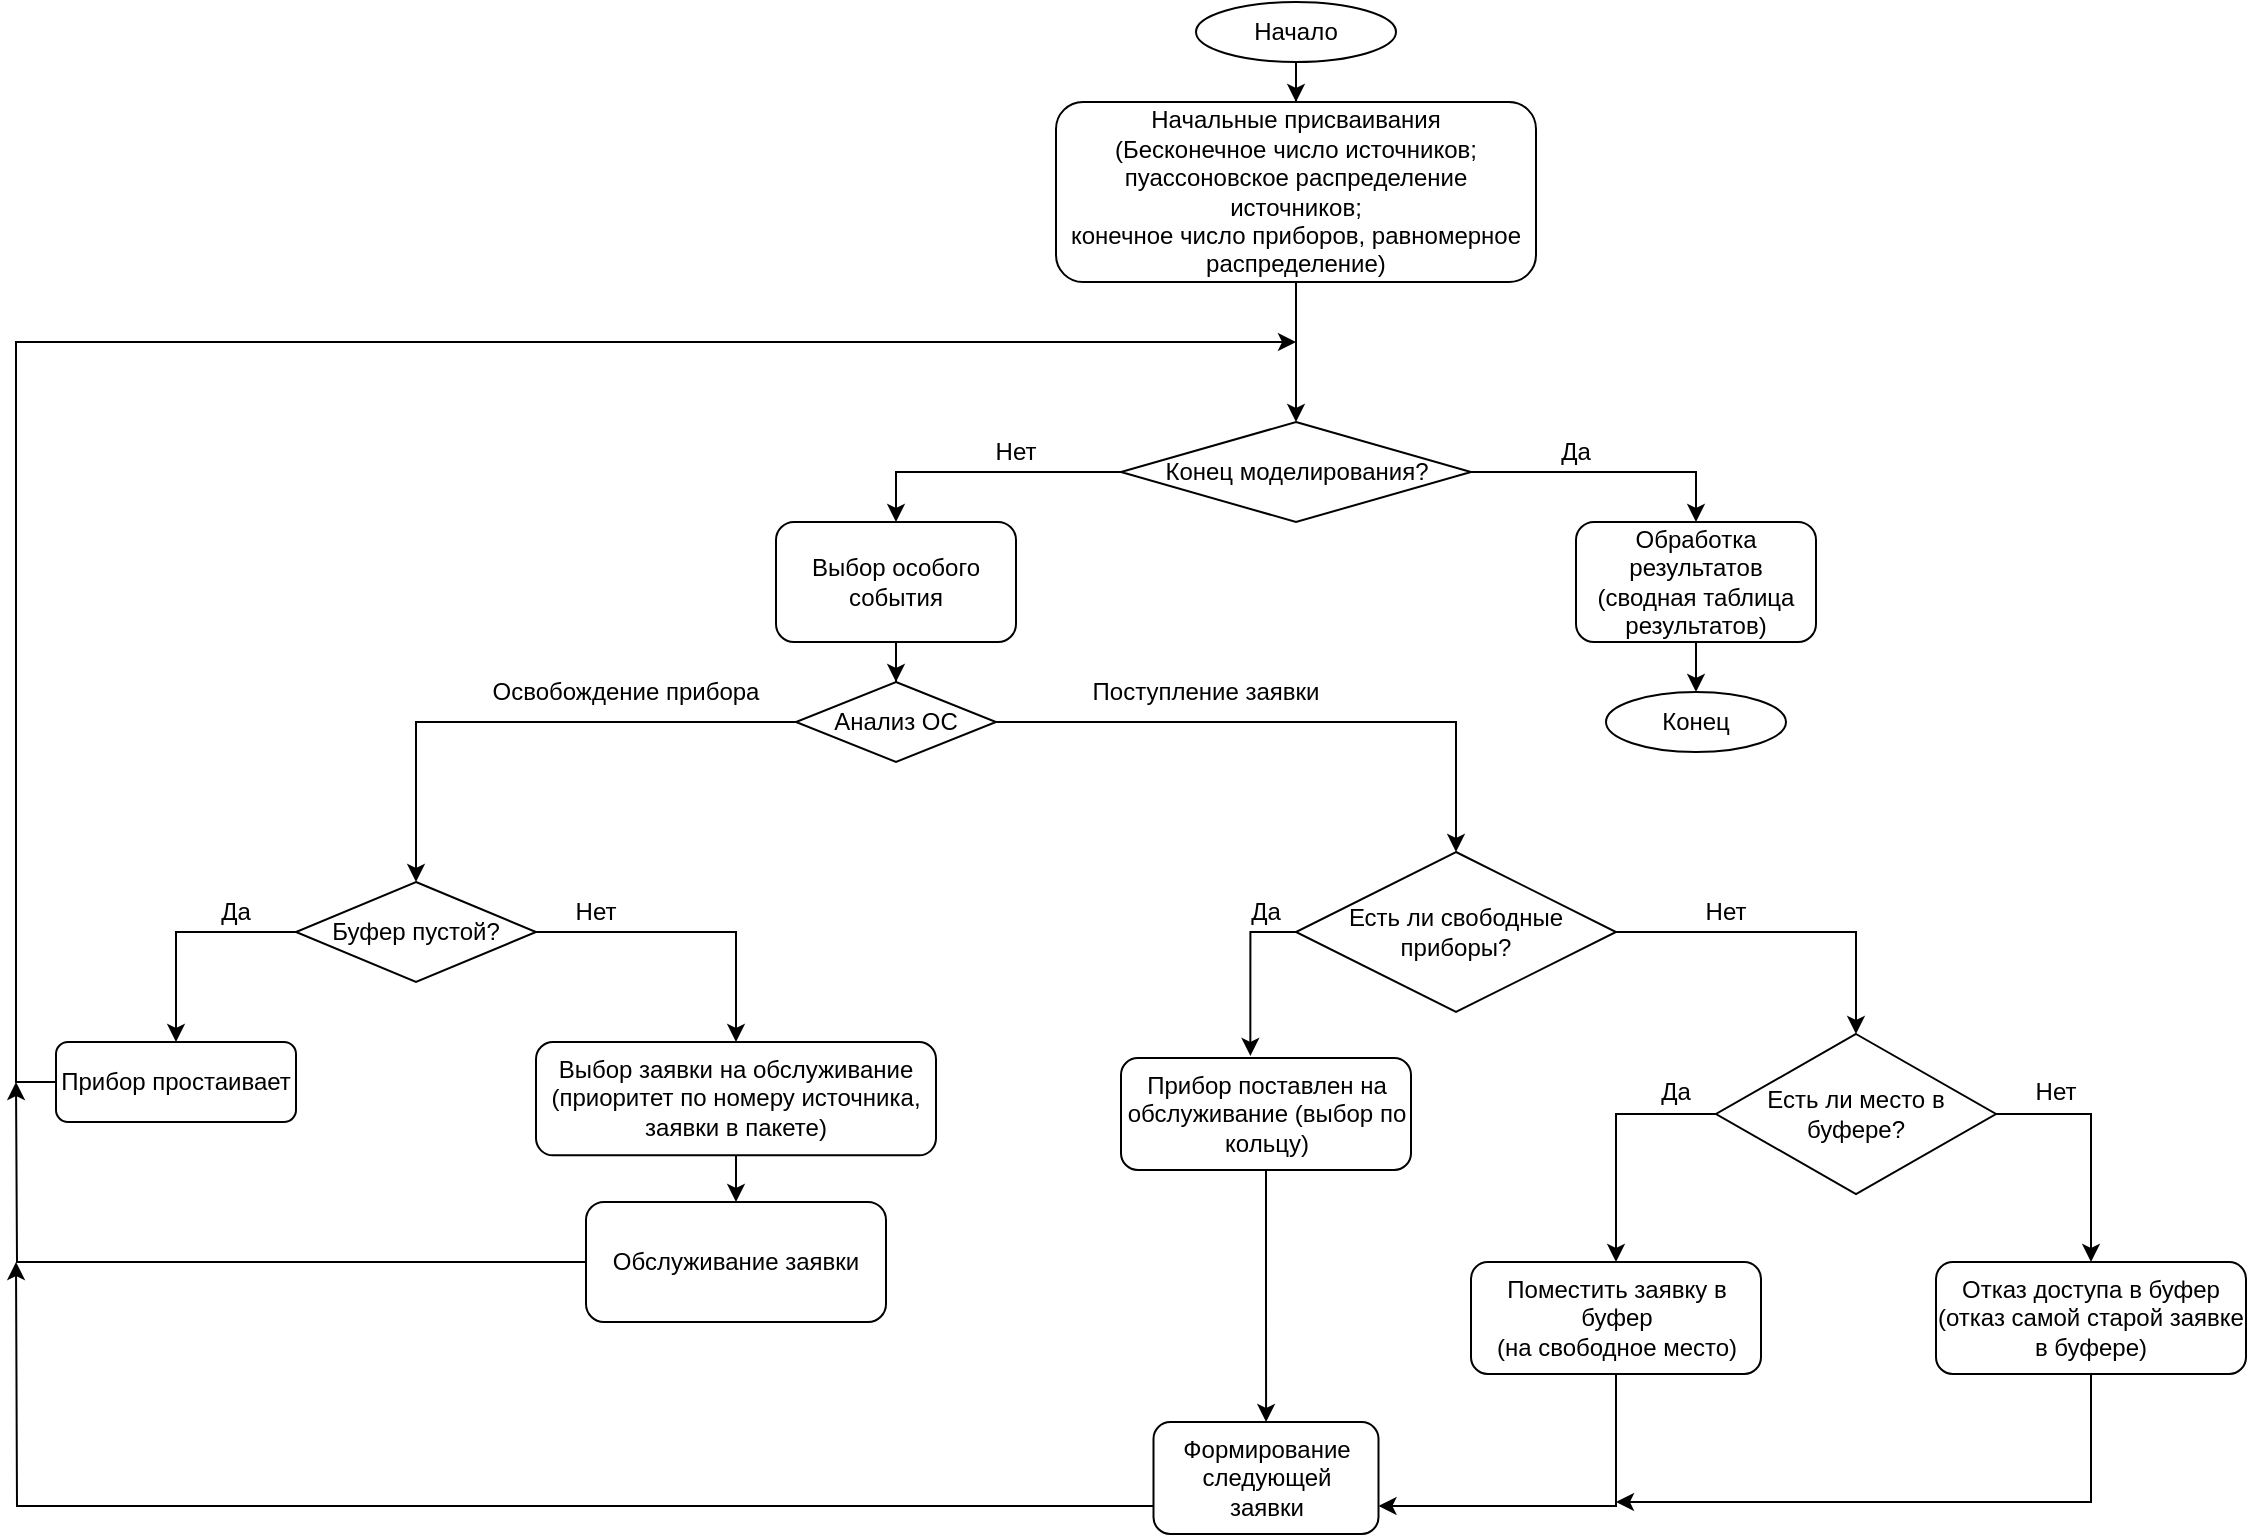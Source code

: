 <mxfile version="28.2.5">
  <diagram id="C5RBs43oDa-KdzZeNtuy" name="Page-1">
    <mxGraphModel dx="2356" dy="880" grid="1" gridSize="10" guides="1" tooltips="1" connect="1" arrows="1" fold="1" page="1" pageScale="1" pageWidth="827" pageHeight="1169" math="0" shadow="0">
      <root>
        <mxCell id="WIyWlLk6GJQsqaUBKTNV-0" />
        <mxCell id="WIyWlLk6GJQsqaUBKTNV-1" parent="WIyWlLk6GJQsqaUBKTNV-0" />
        <mxCell id="HNIqWApR9st45E-Bi-Do-2" value="" style="edgeStyle=orthogonalEdgeStyle;rounded=0;orthogonalLoop=1;jettySize=auto;html=1;" edge="1" parent="WIyWlLk6GJQsqaUBKTNV-1" source="HNIqWApR9st45E-Bi-Do-0" target="HNIqWApR9st45E-Bi-Do-1">
          <mxGeometry relative="1" as="geometry" />
        </mxCell>
        <mxCell id="HNIqWApR9st45E-Bi-Do-0" value="Начало" style="ellipse;whiteSpace=wrap;html=1;" vertex="1" parent="WIyWlLk6GJQsqaUBKTNV-1">
          <mxGeometry x="350" width="100" height="30" as="geometry" />
        </mxCell>
        <mxCell id="HNIqWApR9st45E-Bi-Do-4" value="" style="edgeStyle=orthogonalEdgeStyle;rounded=0;orthogonalLoop=1;jettySize=auto;html=1;" edge="1" parent="WIyWlLk6GJQsqaUBKTNV-1" source="HNIqWApR9st45E-Bi-Do-1" target="HNIqWApR9st45E-Bi-Do-3">
          <mxGeometry relative="1" as="geometry" />
        </mxCell>
        <mxCell id="HNIqWApR9st45E-Bi-Do-1" value="Начальные присваивания&lt;div&gt;(Бесконечное число источников;&lt;/div&gt;&lt;div&gt;пуассоновское распределение источников;&lt;/div&gt;&lt;div&gt;конечное число приборов, равномерное распределение)&lt;/div&gt;" style="rounded=1;whiteSpace=wrap;html=1;" vertex="1" parent="WIyWlLk6GJQsqaUBKTNV-1">
          <mxGeometry x="280" y="50" width="240" height="90" as="geometry" />
        </mxCell>
        <mxCell id="HNIqWApR9st45E-Bi-Do-6" style="edgeStyle=orthogonalEdgeStyle;rounded=0;orthogonalLoop=1;jettySize=auto;html=1;exitX=1;exitY=0.5;exitDx=0;exitDy=0;entryX=0.5;entryY=0;entryDx=0;entryDy=0;" edge="1" parent="WIyWlLk6GJQsqaUBKTNV-1" source="HNIqWApR9st45E-Bi-Do-3" target="HNIqWApR9st45E-Bi-Do-5">
          <mxGeometry relative="1" as="geometry">
            <mxPoint x="680" y="235" as="targetPoint" />
          </mxGeometry>
        </mxCell>
        <mxCell id="HNIqWApR9st45E-Bi-Do-3" value="Конец моделирования?" style="rhombus;whiteSpace=wrap;html=1;" vertex="1" parent="WIyWlLk6GJQsqaUBKTNV-1">
          <mxGeometry x="312.5" y="210" width="175" height="50" as="geometry" />
        </mxCell>
        <mxCell id="HNIqWApR9st45E-Bi-Do-12" value="" style="edgeStyle=orthogonalEdgeStyle;rounded=0;orthogonalLoop=1;jettySize=auto;html=1;" edge="1" parent="WIyWlLk6GJQsqaUBKTNV-1" source="HNIqWApR9st45E-Bi-Do-5" target="HNIqWApR9st45E-Bi-Do-10">
          <mxGeometry relative="1" as="geometry" />
        </mxCell>
        <mxCell id="HNIqWApR9st45E-Bi-Do-5" value="Обработка результатов&lt;div&gt;(сводная таблица результатов)&lt;/div&gt;" style="rounded=1;whiteSpace=wrap;html=1;" vertex="1" parent="WIyWlLk6GJQsqaUBKTNV-1">
          <mxGeometry x="540" y="260" width="120" height="60" as="geometry" />
        </mxCell>
        <mxCell id="HNIqWApR9st45E-Bi-Do-9" value="Да" style="text;html=1;align=center;verticalAlign=middle;whiteSpace=wrap;rounded=0;" vertex="1" parent="WIyWlLk6GJQsqaUBKTNV-1">
          <mxGeometry x="510" y="210" width="60" height="30" as="geometry" />
        </mxCell>
        <mxCell id="HNIqWApR9st45E-Bi-Do-10" value="Конец" style="ellipse;whiteSpace=wrap;html=1;" vertex="1" parent="WIyWlLk6GJQsqaUBKTNV-1">
          <mxGeometry x="555" y="345" width="90" height="30" as="geometry" />
        </mxCell>
        <mxCell id="HNIqWApR9st45E-Bi-Do-22" value="" style="edgeStyle=orthogonalEdgeStyle;rounded=0;orthogonalLoop=1;jettySize=auto;html=1;" edge="1" parent="WIyWlLk6GJQsqaUBKTNV-1" source="HNIqWApR9st45E-Bi-Do-13" target="HNIqWApR9st45E-Bi-Do-21">
          <mxGeometry relative="1" as="geometry" />
        </mxCell>
        <mxCell id="HNIqWApR9st45E-Bi-Do-13" value="Выбор особого события" style="rounded=1;whiteSpace=wrap;html=1;" vertex="1" parent="WIyWlLk6GJQsqaUBKTNV-1">
          <mxGeometry x="140" y="260" width="120" height="60" as="geometry" />
        </mxCell>
        <mxCell id="HNIqWApR9st45E-Bi-Do-17" value="" style="endArrow=classic;html=1;rounded=0;exitX=0;exitY=0.5;exitDx=0;exitDy=0;entryX=0.5;entryY=0;entryDx=0;entryDy=0;" edge="1" parent="WIyWlLk6GJQsqaUBKTNV-1" source="HNIqWApR9st45E-Bi-Do-3" target="HNIqWApR9st45E-Bi-Do-13">
          <mxGeometry width="50" height="50" relative="1" as="geometry">
            <mxPoint x="90" y="250" as="sourcePoint" />
            <mxPoint x="200" y="235" as="targetPoint" />
            <Array as="points">
              <mxPoint x="200" y="235" />
            </Array>
          </mxGeometry>
        </mxCell>
        <mxCell id="HNIqWApR9st45E-Bi-Do-18" value="Нет" style="text;html=1;align=center;verticalAlign=middle;whiteSpace=wrap;rounded=0;" vertex="1" parent="WIyWlLk6GJQsqaUBKTNV-1">
          <mxGeometry x="230" y="210" width="60" height="30" as="geometry" />
        </mxCell>
        <mxCell id="HNIqWApR9st45E-Bi-Do-24" style="edgeStyle=orthogonalEdgeStyle;rounded=0;orthogonalLoop=1;jettySize=auto;html=1;exitX=0;exitY=0.5;exitDx=0;exitDy=0;entryX=0.5;entryY=0;entryDx=0;entryDy=0;" edge="1" parent="WIyWlLk6GJQsqaUBKTNV-1" source="HNIqWApR9st45E-Bi-Do-21" target="HNIqWApR9st45E-Bi-Do-26">
          <mxGeometry relative="1" as="geometry">
            <mxPoint x="-30" y="450" as="targetPoint" />
          </mxGeometry>
        </mxCell>
        <mxCell id="HNIqWApR9st45E-Bi-Do-38" style="edgeStyle=orthogonalEdgeStyle;rounded=0;orthogonalLoop=1;jettySize=auto;html=1;exitX=1;exitY=0.5;exitDx=0;exitDy=0;entryX=0.5;entryY=0;entryDx=0;entryDy=0;" edge="1" parent="WIyWlLk6GJQsqaUBKTNV-1" source="HNIqWApR9st45E-Bi-Do-21" target="HNIqWApR9st45E-Bi-Do-37">
          <mxGeometry relative="1" as="geometry" />
        </mxCell>
        <mxCell id="HNIqWApR9st45E-Bi-Do-21" value="Анализ ОС" style="rhombus;whiteSpace=wrap;html=1;" vertex="1" parent="WIyWlLk6GJQsqaUBKTNV-1">
          <mxGeometry x="150" y="340" width="100" height="40" as="geometry" />
        </mxCell>
        <mxCell id="HNIqWApR9st45E-Bi-Do-25" value="Освобождение прибора" style="text;html=1;align=center;verticalAlign=middle;whiteSpace=wrap;rounded=0;" vertex="1" parent="WIyWlLk6GJQsqaUBKTNV-1">
          <mxGeometry x="-10" y="330" width="150" height="30" as="geometry" />
        </mxCell>
        <mxCell id="HNIqWApR9st45E-Bi-Do-28" style="edgeStyle=orthogonalEdgeStyle;rounded=0;orthogonalLoop=1;jettySize=auto;html=1;exitX=0;exitY=0.5;exitDx=0;exitDy=0;" edge="1" parent="WIyWlLk6GJQsqaUBKTNV-1" source="HNIqWApR9st45E-Bi-Do-26" target="HNIqWApR9st45E-Bi-Do-27">
          <mxGeometry relative="1" as="geometry" />
        </mxCell>
        <mxCell id="HNIqWApR9st45E-Bi-Do-32" style="edgeStyle=orthogonalEdgeStyle;rounded=0;orthogonalLoop=1;jettySize=auto;html=1;exitX=1;exitY=0.5;exitDx=0;exitDy=0;" edge="1" parent="WIyWlLk6GJQsqaUBKTNV-1" source="HNIqWApR9st45E-Bi-Do-26" target="HNIqWApR9st45E-Bi-Do-31">
          <mxGeometry relative="1" as="geometry" />
        </mxCell>
        <mxCell id="HNIqWApR9st45E-Bi-Do-26" value="Буфер пустой?" style="rhombus;whiteSpace=wrap;html=1;" vertex="1" parent="WIyWlLk6GJQsqaUBKTNV-1">
          <mxGeometry x="-100" y="440" width="120" height="50" as="geometry" />
        </mxCell>
        <mxCell id="HNIqWApR9st45E-Bi-Do-30" style="edgeStyle=orthogonalEdgeStyle;rounded=0;orthogonalLoop=1;jettySize=auto;html=1;exitX=0;exitY=0.5;exitDx=0;exitDy=0;" edge="1" parent="WIyWlLk6GJQsqaUBKTNV-1" source="HNIqWApR9st45E-Bi-Do-27">
          <mxGeometry relative="1" as="geometry">
            <mxPoint x="400" y="170" as="targetPoint" />
            <Array as="points">
              <mxPoint x="-240" y="540" />
              <mxPoint x="-240" y="170" />
            </Array>
          </mxGeometry>
        </mxCell>
        <mxCell id="HNIqWApR9st45E-Bi-Do-27" value="Прибор простаивает" style="rounded=1;whiteSpace=wrap;html=1;" vertex="1" parent="WIyWlLk6GJQsqaUBKTNV-1">
          <mxGeometry x="-220" y="520" width="120" height="40" as="geometry" />
        </mxCell>
        <mxCell id="HNIqWApR9st45E-Bi-Do-29" value="Да" style="text;html=1;align=center;verticalAlign=middle;whiteSpace=wrap;rounded=0;" vertex="1" parent="WIyWlLk6GJQsqaUBKTNV-1">
          <mxGeometry x="-160" y="440" width="60" height="30" as="geometry" />
        </mxCell>
        <mxCell id="HNIqWApR9st45E-Bi-Do-35" value="" style="edgeStyle=orthogonalEdgeStyle;rounded=0;orthogonalLoop=1;jettySize=auto;html=1;" edge="1" parent="WIyWlLk6GJQsqaUBKTNV-1" source="HNIqWApR9st45E-Bi-Do-31" target="HNIqWApR9st45E-Bi-Do-34">
          <mxGeometry relative="1" as="geometry" />
        </mxCell>
        <mxCell id="HNIqWApR9st45E-Bi-Do-31" value="Выбор заявки на обслуживание (приоритет по номеру источника, заявки в пакете)" style="rounded=1;whiteSpace=wrap;html=1;" vertex="1" parent="WIyWlLk6GJQsqaUBKTNV-1">
          <mxGeometry x="20" y="520" width="200" height="56.67" as="geometry" />
        </mxCell>
        <mxCell id="HNIqWApR9st45E-Bi-Do-33" value="Нет" style="text;html=1;align=center;verticalAlign=middle;whiteSpace=wrap;rounded=0;" vertex="1" parent="WIyWlLk6GJQsqaUBKTNV-1">
          <mxGeometry x="20" y="440" width="60" height="30" as="geometry" />
        </mxCell>
        <mxCell id="HNIqWApR9st45E-Bi-Do-36" style="edgeStyle=orthogonalEdgeStyle;rounded=0;orthogonalLoop=1;jettySize=auto;html=1;exitX=0;exitY=0.5;exitDx=0;exitDy=0;" edge="1" parent="WIyWlLk6GJQsqaUBKTNV-1" source="HNIqWApR9st45E-Bi-Do-34">
          <mxGeometry relative="1" as="geometry">
            <mxPoint x="-240" y="540" as="targetPoint" />
          </mxGeometry>
        </mxCell>
        <mxCell id="HNIqWApR9st45E-Bi-Do-34" value="Обслуживание заявки" style="rounded=1;whiteSpace=wrap;html=1;" vertex="1" parent="WIyWlLk6GJQsqaUBKTNV-1">
          <mxGeometry x="45" y="600" width="150" height="60" as="geometry" />
        </mxCell>
        <mxCell id="HNIqWApR9st45E-Bi-Do-48" style="edgeStyle=orthogonalEdgeStyle;rounded=0;orthogonalLoop=1;jettySize=auto;html=1;exitX=1;exitY=0.5;exitDx=0;exitDy=0;entryX=0.5;entryY=0;entryDx=0;entryDy=0;" edge="1" parent="WIyWlLk6GJQsqaUBKTNV-1" source="HNIqWApR9st45E-Bi-Do-37" target="HNIqWApR9st45E-Bi-Do-47">
          <mxGeometry relative="1" as="geometry" />
        </mxCell>
        <mxCell id="HNIqWApR9st45E-Bi-Do-37" value="Есть ли свободные приборы?" style="rhombus;whiteSpace=wrap;html=1;" vertex="1" parent="WIyWlLk6GJQsqaUBKTNV-1">
          <mxGeometry x="400" y="425" width="160" height="80" as="geometry" />
        </mxCell>
        <mxCell id="HNIqWApR9st45E-Bi-Do-39" value="Поступление заявки" style="text;html=1;align=center;verticalAlign=middle;whiteSpace=wrap;rounded=0;" vertex="1" parent="WIyWlLk6GJQsqaUBKTNV-1">
          <mxGeometry x="280" y="330" width="150" height="30" as="geometry" />
        </mxCell>
        <mxCell id="HNIqWApR9st45E-Bi-Do-43" value="" style="edgeStyle=orthogonalEdgeStyle;rounded=0;orthogonalLoop=1;jettySize=auto;html=1;" edge="1" parent="WIyWlLk6GJQsqaUBKTNV-1" source="HNIqWApR9st45E-Bi-Do-40" target="HNIqWApR9st45E-Bi-Do-42">
          <mxGeometry relative="1" as="geometry" />
        </mxCell>
        <mxCell id="HNIqWApR9st45E-Bi-Do-40" value="Прибор поставлен на обслуживание (выбор по кольцу)" style="rounded=1;whiteSpace=wrap;html=1;" vertex="1" parent="WIyWlLk6GJQsqaUBKTNV-1">
          <mxGeometry x="312.5" y="528" width="145" height="56" as="geometry" />
        </mxCell>
        <mxCell id="HNIqWApR9st45E-Bi-Do-44" style="edgeStyle=orthogonalEdgeStyle;rounded=0;orthogonalLoop=1;jettySize=auto;html=1;exitX=0;exitY=0.75;exitDx=0;exitDy=0;" edge="1" parent="WIyWlLk6GJQsqaUBKTNV-1" source="HNIqWApR9st45E-Bi-Do-42">
          <mxGeometry relative="1" as="geometry">
            <mxPoint x="-240" y="630" as="targetPoint" />
          </mxGeometry>
        </mxCell>
        <mxCell id="HNIqWApR9st45E-Bi-Do-42" value="Формирование следующей&lt;div&gt;заявки&lt;/div&gt;" style="rounded=1;whiteSpace=wrap;html=1;" vertex="1" parent="WIyWlLk6GJQsqaUBKTNV-1">
          <mxGeometry x="328.75" y="710" width="112.5" height="56" as="geometry" />
        </mxCell>
        <mxCell id="HNIqWApR9st45E-Bi-Do-45" style="edgeStyle=orthogonalEdgeStyle;rounded=0;orthogonalLoop=1;jettySize=auto;html=1;exitX=0;exitY=0.5;exitDx=0;exitDy=0;entryX=0.446;entryY=-0.019;entryDx=0;entryDy=0;entryPerimeter=0;" edge="1" parent="WIyWlLk6GJQsqaUBKTNV-1" source="HNIqWApR9st45E-Bi-Do-37" target="HNIqWApR9st45E-Bi-Do-40">
          <mxGeometry relative="1" as="geometry" />
        </mxCell>
        <mxCell id="HNIqWApR9st45E-Bi-Do-46" value="Да" style="text;html=1;align=center;verticalAlign=middle;whiteSpace=wrap;rounded=0;" vertex="1" parent="WIyWlLk6GJQsqaUBKTNV-1">
          <mxGeometry x="355" y="440" width="60" height="30" as="geometry" />
        </mxCell>
        <mxCell id="HNIqWApR9st45E-Bi-Do-51" style="edgeStyle=orthogonalEdgeStyle;rounded=0;orthogonalLoop=1;jettySize=auto;html=1;exitX=0;exitY=0.5;exitDx=0;exitDy=0;entryX=0.5;entryY=0;entryDx=0;entryDy=0;" edge="1" parent="WIyWlLk6GJQsqaUBKTNV-1" source="HNIqWApR9st45E-Bi-Do-47" target="HNIqWApR9st45E-Bi-Do-50">
          <mxGeometry relative="1" as="geometry" />
        </mxCell>
        <mxCell id="HNIqWApR9st45E-Bi-Do-55" style="edgeStyle=orthogonalEdgeStyle;rounded=0;orthogonalLoop=1;jettySize=auto;html=1;exitX=1;exitY=0.5;exitDx=0;exitDy=0;entryX=0.5;entryY=0;entryDx=0;entryDy=0;" edge="1" parent="WIyWlLk6GJQsqaUBKTNV-1" source="HNIqWApR9st45E-Bi-Do-47" target="HNIqWApR9st45E-Bi-Do-54">
          <mxGeometry relative="1" as="geometry" />
        </mxCell>
        <mxCell id="HNIqWApR9st45E-Bi-Do-47" value="Есть ли место в буфере?" style="rhombus;whiteSpace=wrap;html=1;" vertex="1" parent="WIyWlLk6GJQsqaUBKTNV-1">
          <mxGeometry x="610" y="516" width="140" height="80" as="geometry" />
        </mxCell>
        <mxCell id="HNIqWApR9st45E-Bi-Do-49" value="Нет" style="text;html=1;align=center;verticalAlign=middle;whiteSpace=wrap;rounded=0;" vertex="1" parent="WIyWlLk6GJQsqaUBKTNV-1">
          <mxGeometry x="585" y="440" width="60" height="30" as="geometry" />
        </mxCell>
        <mxCell id="HNIqWApR9st45E-Bi-Do-58" style="edgeStyle=orthogonalEdgeStyle;rounded=0;orthogonalLoop=1;jettySize=auto;html=1;exitX=0.5;exitY=1;exitDx=0;exitDy=0;entryX=1;entryY=0.75;entryDx=0;entryDy=0;" edge="1" parent="WIyWlLk6GJQsqaUBKTNV-1" source="HNIqWApR9st45E-Bi-Do-50" target="HNIqWApR9st45E-Bi-Do-42">
          <mxGeometry relative="1" as="geometry">
            <mxPoint x="562.348" y="770" as="targetPoint" />
          </mxGeometry>
        </mxCell>
        <mxCell id="HNIqWApR9st45E-Bi-Do-50" value="Поместить заявку в буфер&lt;div&gt;(на свободное место)&lt;/div&gt;" style="rounded=1;whiteSpace=wrap;html=1;" vertex="1" parent="WIyWlLk6GJQsqaUBKTNV-1">
          <mxGeometry x="487.5" y="630" width="145" height="56" as="geometry" />
        </mxCell>
        <mxCell id="HNIqWApR9st45E-Bi-Do-52" value="Да" style="text;html=1;align=center;verticalAlign=middle;whiteSpace=wrap;rounded=0;" vertex="1" parent="WIyWlLk6GJQsqaUBKTNV-1">
          <mxGeometry x="560" y="530" width="60" height="30" as="geometry" />
        </mxCell>
        <mxCell id="HNIqWApR9st45E-Bi-Do-60" style="edgeStyle=orthogonalEdgeStyle;rounded=0;orthogonalLoop=1;jettySize=auto;html=1;exitX=0.5;exitY=1;exitDx=0;exitDy=0;" edge="1" parent="WIyWlLk6GJQsqaUBKTNV-1" source="HNIqWApR9st45E-Bi-Do-54">
          <mxGeometry relative="1" as="geometry">
            <mxPoint x="560" y="750" as="targetPoint" />
            <Array as="points">
              <mxPoint x="797" y="750" />
            </Array>
          </mxGeometry>
        </mxCell>
        <mxCell id="HNIqWApR9st45E-Bi-Do-54" value="Отказ доступа в буфер&lt;div&gt;(отказ самой старой заявке в буфере)&lt;/div&gt;" style="rounded=1;whiteSpace=wrap;html=1;" vertex="1" parent="WIyWlLk6GJQsqaUBKTNV-1">
          <mxGeometry x="720" y="630" width="155" height="56" as="geometry" />
        </mxCell>
        <mxCell id="HNIqWApR9st45E-Bi-Do-56" value="Нет" style="text;html=1;align=center;verticalAlign=middle;whiteSpace=wrap;rounded=0;" vertex="1" parent="WIyWlLk6GJQsqaUBKTNV-1">
          <mxGeometry x="750" y="530" width="60" height="30" as="geometry" />
        </mxCell>
      </root>
    </mxGraphModel>
  </diagram>
</mxfile>
